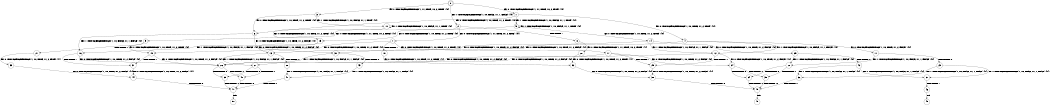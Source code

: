 digraph BCG {
size = "7, 10.5";
center = TRUE;
node [shape = circle];
0 [peripheries = 2];
0 -> 1 [label = "EX !0 !ATOMIC_EXCH_BRANCH (1, +1, TRUE, +0, 2, TRUE) !{0}"];
0 -> 2 [label = "EX !1 !ATOMIC_EXCH_BRANCH (1, +0, FALSE, +1, 1, FALSE) !{0}"];
0 -> 3 [label = "EX !0 !ATOMIC_EXCH_BRANCH (1, +1, TRUE, +0, 2, TRUE) !{0}"];
1 -> 4 [label = "EX !0 !ATOMIC_EXCH_BRANCH (1, +0, TRUE, +1, 2, TRUE) !{0}"];
1 -> 5 [label = "EX !1 !ATOMIC_EXCH_BRANCH (1, +0, FALSE, +1, 1, TRUE) !{0}"];
1 -> 6 [label = "EX !0 !ATOMIC_EXCH_BRANCH (1, +0, TRUE, +1, 2, TRUE) !{0}"];
2 -> 7 [label = "EX !0 !ATOMIC_EXCH_BRANCH (1, +1, TRUE, +0, 2, TRUE) !{0}"];
2 -> 8 [label = "TERMINATE !1"];
2 -> 9 [label = "EX !0 !ATOMIC_EXCH_BRANCH (1, +1, TRUE, +0, 2, TRUE) !{0}"];
3 -> 10 [label = "EX !1 !ATOMIC_EXCH_BRANCH (1, +0, FALSE, +1, 1, TRUE) !{0}"];
3 -> 6 [label = "EX !0 !ATOMIC_EXCH_BRANCH (1, +0, TRUE, +1, 2, TRUE) !{0}"];
4 -> 11 [label = "EX !0 !ATOMIC_EXCH_BRANCH (1, +0, TRUE, +1, 2, FALSE) !{0}"];
4 -> 12 [label = "EX !1 !ATOMIC_EXCH_BRANCH (1, +0, FALSE, +1, 1, FALSE) !{0}"];
4 -> 13 [label = "EX !0 !ATOMIC_EXCH_BRANCH (1, +0, TRUE, +1, 2, FALSE) !{0}"];
5 -> 14 [label = "EX !0 !ATOMIC_EXCH_BRANCH (1, +0, TRUE, +1, 2, TRUE) !{0}"];
5 -> 5 [label = "EX !1 !ATOMIC_EXCH_BRANCH (1, +0, FALSE, +1, 1, TRUE) !{0}"];
5 -> 15 [label = "EX !0 !ATOMIC_EXCH_BRANCH (1, +0, TRUE, +1, 2, TRUE) !{0}"];
6 -> 16 [label = "EX !1 !ATOMIC_EXCH_BRANCH (1, +0, FALSE, +1, 1, FALSE) !{0}"];
6 -> 13 [label = "EX !0 !ATOMIC_EXCH_BRANCH (1, +0, TRUE, +1, 2, FALSE) !{0}"];
7 -> 17 [label = "EX !0 !ATOMIC_EXCH_BRANCH (1, +0, TRUE, +1, 2, TRUE) !{0}"];
7 -> 18 [label = "TERMINATE !1"];
7 -> 19 [label = "EX !0 !ATOMIC_EXCH_BRANCH (1, +0, TRUE, +1, 2, TRUE) !{0}"];
8 -> 20 [label = "EX !0 !ATOMIC_EXCH_BRANCH (1, +1, TRUE, +0, 2, TRUE) !{1}"];
9 -> 21 [label = "TERMINATE !1"];
9 -> 19 [label = "EX !0 !ATOMIC_EXCH_BRANCH (1, +0, TRUE, +1, 2, TRUE) !{0}"];
10 -> 10 [label = "EX !1 !ATOMIC_EXCH_BRANCH (1, +0, FALSE, +1, 1, TRUE) !{0}"];
10 -> 15 [label = "EX !0 !ATOMIC_EXCH_BRANCH (1, +0, TRUE, +1, 2, TRUE) !{0}"];
11 -> 22 [label = "EX !1 !ATOMIC_EXCH_BRANCH (1, +0, FALSE, +1, 1, FALSE) !{0}"];
11 -> 23 [label = "TERMINATE !0"];
12 -> 24 [label = "EX !0 !ATOMIC_EXCH_BRANCH (1, +0, TRUE, +1, 2, FALSE) !{0}"];
12 -> 25 [label = "TERMINATE !1"];
12 -> 26 [label = "EX !0 !ATOMIC_EXCH_BRANCH (1, +0, TRUE, +1, 2, FALSE) !{0}"];
13 -> 27 [label = "EX !1 !ATOMIC_EXCH_BRANCH (1, +0, FALSE, +1, 1, FALSE) !{0}"];
13 -> 28 [label = "TERMINATE !0"];
14 -> 29 [label = "EX !0 !ATOMIC_EXCH_BRANCH (1, +0, TRUE, +1, 2, FALSE) !{0}"];
14 -> 12 [label = "EX !1 !ATOMIC_EXCH_BRANCH (1, +0, FALSE, +1, 1, FALSE) !{0}"];
14 -> 30 [label = "EX !0 !ATOMIC_EXCH_BRANCH (1, +0, TRUE, +1, 2, FALSE) !{0}"];
15 -> 16 [label = "EX !1 !ATOMIC_EXCH_BRANCH (1, +0, FALSE, +1, 1, FALSE) !{0}"];
15 -> 30 [label = "EX !0 !ATOMIC_EXCH_BRANCH (1, +0, TRUE, +1, 2, FALSE) !{0}"];
16 -> 31 [label = "TERMINATE !1"];
16 -> 26 [label = "EX !0 !ATOMIC_EXCH_BRANCH (1, +0, TRUE, +1, 2, FALSE) !{0}"];
17 -> 24 [label = "EX !0 !ATOMIC_EXCH_BRANCH (1, +0, TRUE, +1, 2, FALSE) !{0}"];
17 -> 25 [label = "TERMINATE !1"];
17 -> 26 [label = "EX !0 !ATOMIC_EXCH_BRANCH (1, +0, TRUE, +1, 2, FALSE) !{0}"];
18 -> 32 [label = "EX !0 !ATOMIC_EXCH_BRANCH (1, +0, TRUE, +1, 2, TRUE) !{1}"];
19 -> 31 [label = "TERMINATE !1"];
19 -> 26 [label = "EX !0 !ATOMIC_EXCH_BRANCH (1, +0, TRUE, +1, 2, FALSE) !{0}"];
20 -> 32 [label = "EX !0 !ATOMIC_EXCH_BRANCH (1, +0, TRUE, +1, 2, TRUE) !{1}"];
21 -> 33 [label = "EX !0 !ATOMIC_EXCH_BRANCH (1, +0, TRUE, +1, 2, TRUE) !{1}"];
22 -> 34 [label = "TERMINATE !0"];
22 -> 35 [label = "TERMINATE !1"];
23 -> 36 [label = "EX !1 !ATOMIC_EXCH_BRANCH (1, +0, FALSE, +1, 1, FALSE) !{1}"];
23 -> 37 [label = "EX !1 !ATOMIC_EXCH_BRANCH (1, +0, FALSE, +1, 1, FALSE) !{1}"];
24 -> 34 [label = "TERMINATE !0"];
24 -> 35 [label = "TERMINATE !1"];
25 -> 38 [label = "EX !0 !ATOMIC_EXCH_BRANCH (1, +0, TRUE, +1, 2, FALSE) !{1}"];
26 -> 39 [label = "TERMINATE !0"];
26 -> 40 [label = "TERMINATE !1"];
27 -> 39 [label = "TERMINATE !0"];
27 -> 40 [label = "TERMINATE !1"];
28 -> 41 [label = "EX !1 !ATOMIC_EXCH_BRANCH (1, +0, FALSE, +1, 1, FALSE) !{1}"];
29 -> 22 [label = "EX !1 !ATOMIC_EXCH_BRANCH (1, +0, FALSE, +1, 1, FALSE) !{0}"];
29 -> 42 [label = "TERMINATE !0"];
30 -> 27 [label = "EX !1 !ATOMIC_EXCH_BRANCH (1, +0, FALSE, +1, 1, FALSE) !{0}"];
30 -> 43 [label = "TERMINATE !0"];
31 -> 44 [label = "EX !0 !ATOMIC_EXCH_BRANCH (1, +0, TRUE, +1, 2, FALSE) !{1}"];
32 -> 38 [label = "EX !0 !ATOMIC_EXCH_BRANCH (1, +0, TRUE, +1, 2, FALSE) !{1}"];
33 -> 44 [label = "EX !0 !ATOMIC_EXCH_BRANCH (1, +0, TRUE, +1, 2, FALSE) !{1}"];
34 -> 45 [label = "TERMINATE !1"];
35 -> 45 [label = "TERMINATE !0"];
36 -> 45 [label = "TERMINATE !1"];
37 -> 46 [label = "TERMINATE !1"];
38 -> 45 [label = "TERMINATE !0"];
39 -> 47 [label = "TERMINATE !1"];
40 -> 47 [label = "TERMINATE !0"];
41 -> 47 [label = "TERMINATE !1"];
42 -> 36 [label = "EX !1 !ATOMIC_EXCH_BRANCH (1, +0, FALSE, +1, 1, FALSE) !{1}"];
42 -> 37 [label = "EX !1 !ATOMIC_EXCH_BRANCH (1, +0, FALSE, +1, 1, FALSE) !{1}"];
43 -> 41 [label = "EX !1 !ATOMIC_EXCH_BRANCH (1, +0, FALSE, +1, 1, FALSE) !{1}"];
44 -> 47 [label = "TERMINATE !0"];
45 -> 48 [label = "exit"];
46 -> 49 [label = "exit"];
47 -> 50 [label = "exit"];
}
